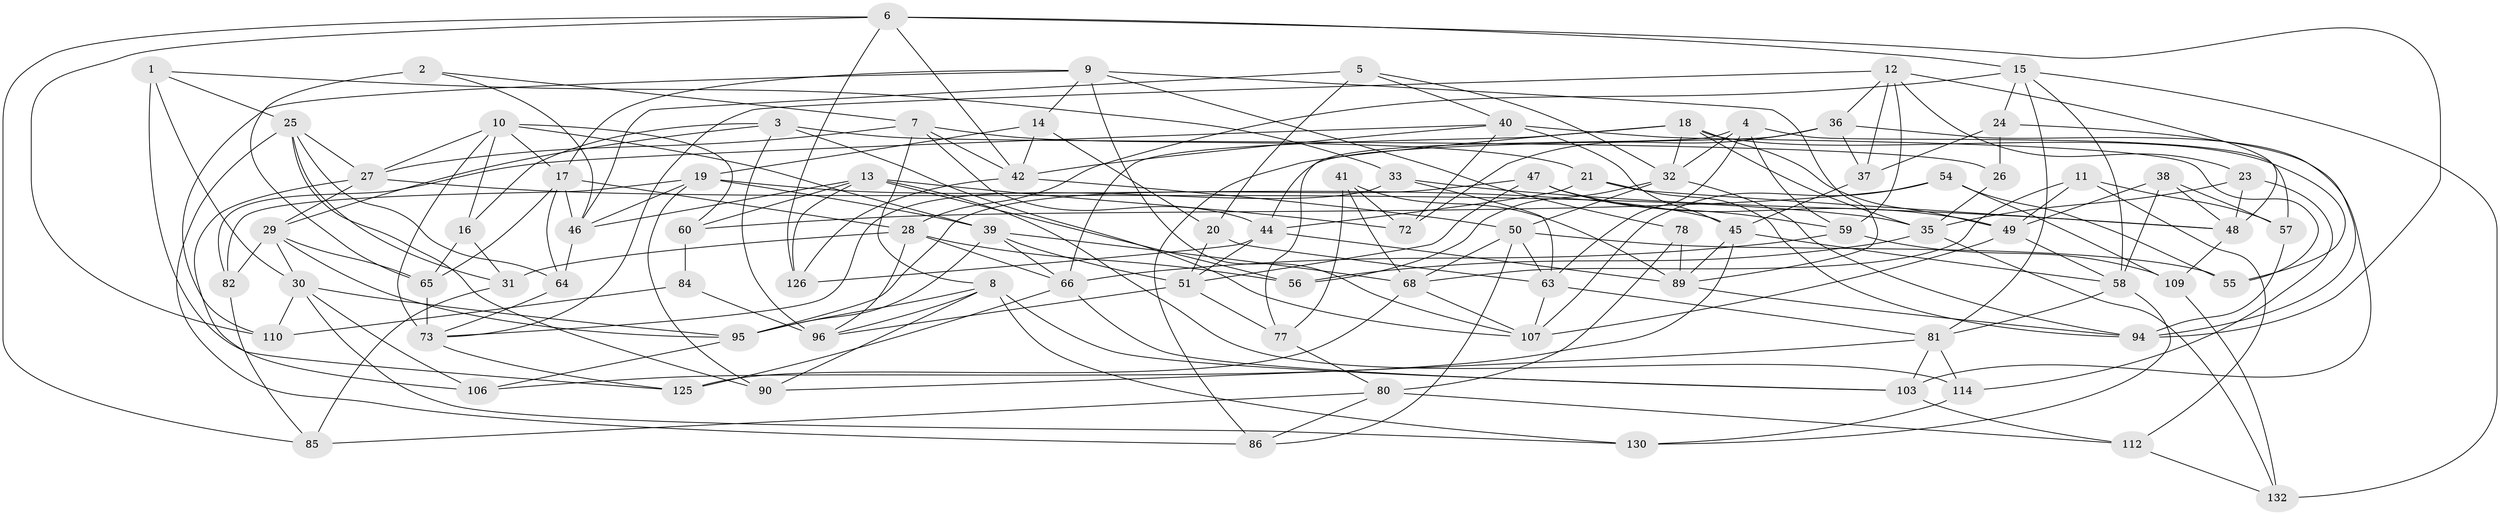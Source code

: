 // Generated by graph-tools (version 1.1) at 2025/24/03/03/25 07:24:23]
// undirected, 86 vertices, 212 edges
graph export_dot {
graph [start="1"]
  node [color=gray90,style=filled];
  1;
  2;
  3 [super="+117"];
  4 [super="+91"];
  5;
  6 [super="+93"];
  7 [super="+100"];
  8 [super="+71"];
  9 [super="+43"];
  10 [super="+67"];
  11;
  12 [super="+118"];
  13 [super="+22"];
  14;
  15 [super="+34"];
  16;
  17 [super="+122"];
  18 [super="+99"];
  19 [super="+115"];
  20;
  21;
  23;
  24;
  25 [super="+88"];
  26;
  27 [super="+53"];
  28 [super="+61"];
  29 [super="+83"];
  30 [super="+52"];
  31;
  32 [super="+70"];
  33;
  35 [super="+92"];
  36 [super="+116"];
  37;
  38;
  39 [super="+69"];
  40 [super="+75"];
  41;
  42 [super="+101"];
  44 [super="+128"];
  45 [super="+108"];
  46 [super="+131"];
  47;
  48 [super="+119"];
  49 [super="+62"];
  50 [super="+113"];
  51 [super="+105"];
  54;
  55;
  56;
  57;
  58 [super="+104"];
  59 [super="+74"];
  60;
  63 [super="+87"];
  64;
  65 [super="+76"];
  66 [super="+124"];
  68 [super="+97"];
  72;
  73 [super="+79"];
  77;
  78;
  80 [super="+120"];
  81 [super="+98"];
  82;
  84;
  85;
  86;
  89 [super="+127"];
  90;
  94 [super="+123"];
  95 [super="+111"];
  96 [super="+102"];
  103 [super="+129"];
  106;
  107 [super="+121"];
  109;
  110;
  112;
  114;
  125;
  126;
  130;
  132;
  1 -- 30;
  1 -- 125;
  1 -- 33;
  1 -- 25;
  2 -- 65 [weight=2];
  2 -- 46;
  2 -- 7;
  3 -- 16;
  3 -- 26 [weight=2];
  3 -- 96;
  3 -- 29;
  3 -- 107;
  4 -- 57;
  4 -- 63;
  4 -- 77;
  4 -- 32;
  4 -- 59 [weight=2];
  5 -- 32;
  5 -- 40;
  5 -- 20;
  5 -- 46;
  6 -- 42;
  6 -- 15;
  6 -- 110;
  6 -- 126;
  6 -- 85;
  6 -- 94;
  7 -- 21;
  7 -- 8;
  7 -- 42;
  7 -- 27;
  7 -- 44;
  8 -- 90;
  8 -- 95;
  8 -- 130;
  8 -- 96;
  8 -- 103;
  9 -- 17;
  9 -- 107;
  9 -- 89;
  9 -- 110;
  9 -- 14;
  9 -- 78;
  10 -- 73;
  10 -- 16;
  10 -- 17;
  10 -- 60;
  10 -- 39;
  10 -- 27;
  11 -- 112;
  11 -- 49;
  11 -- 57;
  11 -- 68;
  12 -- 37;
  12 -- 48;
  12 -- 59;
  12 -- 36;
  12 -- 23;
  12 -- 73;
  13 -- 56;
  13 -- 126;
  13 -- 72;
  13 -- 114;
  13 -- 60;
  13 -- 46;
  14 -- 20;
  14 -- 42;
  14 -- 19;
  15 -- 24;
  15 -- 132;
  15 -- 81;
  15 -- 58;
  15 -- 28;
  16 -- 31;
  16 -- 65;
  17 -- 46;
  17 -- 64;
  17 -- 28;
  17 -- 65;
  18 -- 49;
  18 -- 35;
  18 -- 66;
  18 -- 86;
  18 -- 55;
  18 -- 32;
  19 -- 90;
  19 -- 46;
  19 -- 82;
  19 -- 45;
  19 -- 39;
  20 -- 63;
  20 -- 51;
  21 -- 48;
  21 -- 94;
  21 -- 44;
  23 -- 48;
  23 -- 114;
  23 -- 35;
  24 -- 37;
  24 -- 26;
  24 -- 94;
  25 -- 90;
  25 -- 27;
  25 -- 86;
  25 -- 64;
  25 -- 31;
  26 -- 35;
  27 -- 35;
  27 -- 29;
  27 -- 106;
  28 -- 96;
  28 -- 66;
  28 -- 56;
  28 -- 31;
  29 -- 95;
  29 -- 65;
  29 -- 82;
  29 -- 30;
  30 -- 130;
  30 -- 106;
  30 -- 110;
  30 -- 95;
  31 -- 85;
  32 -- 56;
  32 -- 50;
  32 -- 94;
  33 -- 63;
  33 -- 48;
  33 -- 73;
  35 -- 132;
  35 -- 56;
  36 -- 44;
  36 -- 72;
  36 -- 37;
  36 -- 103 [weight=2];
  37 -- 45;
  38 -- 57;
  38 -- 48;
  38 -- 49;
  38 -- 58;
  39 -- 95;
  39 -- 66;
  39 -- 51;
  39 -- 68;
  40 -- 82;
  40 -- 72;
  40 -- 42;
  40 -- 45;
  40 -- 55;
  41 -- 77;
  41 -- 72;
  41 -- 89;
  41 -- 68;
  42 -- 126;
  42 -- 50;
  44 -- 51;
  44 -- 126;
  44 -- 89;
  45 -- 106;
  45 -- 89;
  45 -- 58;
  46 -- 64;
  47 -- 95;
  47 -- 49;
  47 -- 51;
  47 -- 59;
  48 -- 109;
  49 -- 58;
  49 -- 107;
  50 -- 86;
  50 -- 68;
  50 -- 55;
  50 -- 63;
  51 -- 77;
  51 -- 96;
  54 -- 60;
  54 -- 55;
  54 -- 109;
  54 -- 107;
  57 -- 94;
  58 -- 130;
  58 -- 81;
  59 -- 109;
  59 -- 66;
  60 -- 84;
  63 -- 81;
  63 -- 107;
  64 -- 73;
  65 -- 73;
  66 -- 125;
  66 -- 103;
  68 -- 125;
  68 -- 107;
  73 -- 125;
  77 -- 80;
  78 -- 89;
  78 -- 80 [weight=2];
  80 -- 85;
  80 -- 86;
  80 -- 112;
  81 -- 114;
  81 -- 90;
  81 -- 103;
  82 -- 85;
  84 -- 110;
  84 -- 96 [weight=2];
  89 -- 94;
  95 -- 106;
  103 -- 112;
  109 -- 132;
  112 -- 132;
  114 -- 130;
}

